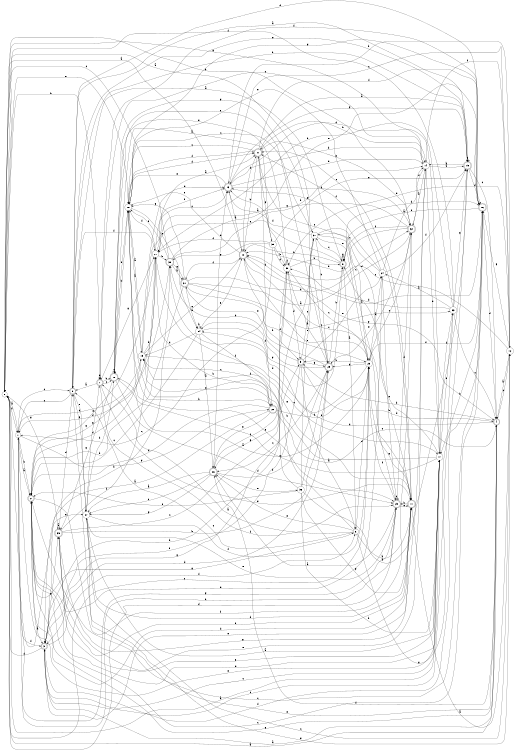 digraph n32_2 {
__start0 [label="" shape="none"];

rankdir=LR;
size="8,5";

s0 [style="filled", color="black", fillcolor="white" shape="circle", label="0"];
s1 [style="filled", color="black", fillcolor="white" shape="circle", label="1"];
s2 [style="rounded,filled", color="black", fillcolor="white" shape="doublecircle", label="2"];
s3 [style="rounded,filled", color="black", fillcolor="white" shape="doublecircle", label="3"];
s4 [style="rounded,filled", color="black", fillcolor="white" shape="doublecircle", label="4"];
s5 [style="rounded,filled", color="black", fillcolor="white" shape="doublecircle", label="5"];
s6 [style="filled", color="black", fillcolor="white" shape="circle", label="6"];
s7 [style="rounded,filled", color="black", fillcolor="white" shape="doublecircle", label="7"];
s8 [style="rounded,filled", color="black", fillcolor="white" shape="doublecircle", label="8"];
s9 [style="rounded,filled", color="black", fillcolor="white" shape="doublecircle", label="9"];
s10 [style="rounded,filled", color="black", fillcolor="white" shape="doublecircle", label="10"];
s11 [style="rounded,filled", color="black", fillcolor="white" shape="doublecircle", label="11"];
s12 [style="filled", color="black", fillcolor="white" shape="circle", label="12"];
s13 [style="rounded,filled", color="black", fillcolor="white" shape="doublecircle", label="13"];
s14 [style="filled", color="black", fillcolor="white" shape="circle", label="14"];
s15 [style="rounded,filled", color="black", fillcolor="white" shape="doublecircle", label="15"];
s16 [style="rounded,filled", color="black", fillcolor="white" shape="doublecircle", label="16"];
s17 [style="filled", color="black", fillcolor="white" shape="circle", label="17"];
s18 [style="filled", color="black", fillcolor="white" shape="circle", label="18"];
s19 [style="filled", color="black", fillcolor="white" shape="circle", label="19"];
s20 [style="filled", color="black", fillcolor="white" shape="circle", label="20"];
s21 [style="rounded,filled", color="black", fillcolor="white" shape="doublecircle", label="21"];
s22 [style="rounded,filled", color="black", fillcolor="white" shape="doublecircle", label="22"];
s23 [style="filled", color="black", fillcolor="white" shape="circle", label="23"];
s24 [style="filled", color="black", fillcolor="white" shape="circle", label="24"];
s25 [style="rounded,filled", color="black", fillcolor="white" shape="doublecircle", label="25"];
s26 [style="rounded,filled", color="black", fillcolor="white" shape="doublecircle", label="26"];
s27 [style="filled", color="black", fillcolor="white" shape="circle", label="27"];
s28 [style="rounded,filled", color="black", fillcolor="white" shape="doublecircle", label="28"];
s29 [style="rounded,filled", color="black", fillcolor="white" shape="doublecircle", label="29"];
s30 [style="filled", color="black", fillcolor="white" shape="circle", label="30"];
s31 [style="rounded,filled", color="black", fillcolor="white" shape="doublecircle", label="31"];
s32 [style="rounded,filled", color="black", fillcolor="white" shape="doublecircle", label="32"];
s33 [style="filled", color="black", fillcolor="white" shape="circle", label="33"];
s34 [style="filled", color="black", fillcolor="white" shape="circle", label="34"];
s35 [style="rounded,filled", color="black", fillcolor="white" shape="doublecircle", label="35"];
s36 [style="filled", color="black", fillcolor="white" shape="circle", label="36"];
s37 [style="filled", color="black", fillcolor="white" shape="circle", label="37"];
s38 [style="rounded,filled", color="black", fillcolor="white" shape="doublecircle", label="38"];
s39 [style="filled", color="black", fillcolor="white" shape="circle", label="39"];
s0 -> s1 [label="a"];
s0 -> s7 [label="b"];
s0 -> s23 [label="c"];
s0 -> s25 [label="d"];
s0 -> s18 [label="e"];
s0 -> s1 [label="f"];
s0 -> s35 [label="g"];
s1 -> s2 [label="a"];
s1 -> s2 [label="b"];
s1 -> s8 [label="c"];
s1 -> s19 [label="d"];
s1 -> s17 [label="e"];
s1 -> s3 [label="f"];
s1 -> s22 [label="g"];
s2 -> s3 [label="a"];
s2 -> s38 [label="b"];
s2 -> s16 [label="c"];
s2 -> s17 [label="d"];
s2 -> s17 [label="e"];
s2 -> s32 [label="f"];
s2 -> s6 [label="g"];
s3 -> s4 [label="a"];
s3 -> s5 [label="b"];
s3 -> s33 [label="c"];
s3 -> s0 [label="d"];
s3 -> s27 [label="e"];
s3 -> s6 [label="f"];
s3 -> s35 [label="g"];
s4 -> s0 [label="a"];
s4 -> s5 [label="b"];
s4 -> s12 [label="c"];
s4 -> s34 [label="d"];
s4 -> s8 [label="e"];
s4 -> s26 [label="f"];
s4 -> s2 [label="g"];
s5 -> s6 [label="a"];
s5 -> s38 [label="b"];
s5 -> s37 [label="c"];
s5 -> s4 [label="d"];
s5 -> s24 [label="e"];
s5 -> s3 [label="f"];
s5 -> s29 [label="g"];
s6 -> s7 [label="a"];
s6 -> s11 [label="b"];
s6 -> s8 [label="c"];
s6 -> s23 [label="d"];
s6 -> s26 [label="e"];
s6 -> s19 [label="f"];
s6 -> s16 [label="g"];
s7 -> s8 [label="a"];
s7 -> s28 [label="b"];
s7 -> s28 [label="c"];
s7 -> s7 [label="d"];
s7 -> s11 [label="e"];
s7 -> s25 [label="f"];
s7 -> s20 [label="g"];
s8 -> s9 [label="a"];
s8 -> s15 [label="b"];
s8 -> s1 [label="c"];
s8 -> s16 [label="d"];
s8 -> s27 [label="e"];
s8 -> s20 [label="f"];
s8 -> s27 [label="g"];
s9 -> s6 [label="a"];
s9 -> s10 [label="b"];
s9 -> s37 [label="c"];
s9 -> s16 [label="d"];
s9 -> s20 [label="e"];
s9 -> s9 [label="f"];
s9 -> s9 [label="g"];
s10 -> s0 [label="a"];
s10 -> s5 [label="b"];
s10 -> s11 [label="c"];
s10 -> s21 [label="d"];
s10 -> s18 [label="e"];
s10 -> s31 [label="f"];
s10 -> s4 [label="g"];
s11 -> s12 [label="a"];
s11 -> s25 [label="b"];
s11 -> s21 [label="c"];
s11 -> s2 [label="d"];
s11 -> s3 [label="e"];
s11 -> s21 [label="f"];
s11 -> s23 [label="g"];
s12 -> s4 [label="a"];
s12 -> s13 [label="b"];
s12 -> s10 [label="c"];
s12 -> s30 [label="d"];
s12 -> s27 [label="e"];
s12 -> s14 [label="f"];
s12 -> s16 [label="g"];
s13 -> s10 [label="a"];
s13 -> s14 [label="b"];
s13 -> s12 [label="c"];
s13 -> s14 [label="d"];
s13 -> s18 [label="e"];
s13 -> s32 [label="f"];
s13 -> s15 [label="g"];
s14 -> s15 [label="a"];
s14 -> s21 [label="b"];
s14 -> s7 [label="c"];
s14 -> s17 [label="d"];
s14 -> s35 [label="e"];
s14 -> s32 [label="f"];
s14 -> s0 [label="g"];
s15 -> s8 [label="a"];
s15 -> s14 [label="b"];
s15 -> s4 [label="c"];
s15 -> s16 [label="d"];
s15 -> s8 [label="e"];
s15 -> s3 [label="f"];
s15 -> s15 [label="g"];
s16 -> s10 [label="a"];
s16 -> s17 [label="b"];
s16 -> s2 [label="c"];
s16 -> s4 [label="d"];
s16 -> s9 [label="e"];
s16 -> s7 [label="f"];
s16 -> s18 [label="g"];
s17 -> s0 [label="a"];
s17 -> s18 [label="b"];
s17 -> s3 [label="c"];
s17 -> s13 [label="d"];
s17 -> s9 [label="e"];
s17 -> s33 [label="f"];
s17 -> s28 [label="g"];
s18 -> s19 [label="a"];
s18 -> s22 [label="b"];
s18 -> s37 [label="c"];
s18 -> s21 [label="d"];
s18 -> s34 [label="e"];
s18 -> s21 [label="f"];
s18 -> s25 [label="g"];
s19 -> s18 [label="a"];
s19 -> s20 [label="b"];
s19 -> s17 [label="c"];
s19 -> s13 [label="d"];
s19 -> s10 [label="e"];
s19 -> s13 [label="f"];
s19 -> s2 [label="g"];
s20 -> s21 [label="a"];
s20 -> s38 [label="b"];
s20 -> s13 [label="c"];
s20 -> s2 [label="d"];
s20 -> s2 [label="e"];
s20 -> s18 [label="f"];
s20 -> s11 [label="g"];
s21 -> s15 [label="a"];
s21 -> s10 [label="b"];
s21 -> s18 [label="c"];
s21 -> s22 [label="d"];
s21 -> s32 [label="e"];
s21 -> s16 [label="f"];
s21 -> s39 [label="g"];
s22 -> s0 [label="a"];
s22 -> s20 [label="b"];
s22 -> s4 [label="c"];
s22 -> s2 [label="d"];
s22 -> s19 [label="e"];
s22 -> s23 [label="f"];
s22 -> s26 [label="g"];
s23 -> s24 [label="a"];
s23 -> s5 [label="b"];
s23 -> s21 [label="c"];
s23 -> s38 [label="d"];
s23 -> s10 [label="e"];
s23 -> s16 [label="f"];
s23 -> s29 [label="g"];
s24 -> s14 [label="a"];
s24 -> s25 [label="b"];
s24 -> s37 [label="c"];
s24 -> s35 [label="d"];
s24 -> s18 [label="e"];
s24 -> s15 [label="f"];
s24 -> s13 [label="g"];
s25 -> s26 [label="a"];
s25 -> s1 [label="b"];
s25 -> s25 [label="c"];
s25 -> s32 [label="d"];
s25 -> s11 [label="e"];
s25 -> s23 [label="f"];
s25 -> s1 [label="g"];
s26 -> s27 [label="a"];
s26 -> s29 [label="b"];
s26 -> s27 [label="c"];
s26 -> s13 [label="d"];
s26 -> s36 [label="e"];
s26 -> s30 [label="f"];
s26 -> s27 [label="g"];
s27 -> s17 [label="a"];
s27 -> s28 [label="b"];
s27 -> s12 [label="c"];
s27 -> s11 [label="d"];
s27 -> s25 [label="e"];
s27 -> s23 [label="f"];
s27 -> s7 [label="g"];
s28 -> s23 [label="a"];
s28 -> s18 [label="b"];
s28 -> s28 [label="c"];
s28 -> s25 [label="d"];
s28 -> s29 [label="e"];
s28 -> s18 [label="f"];
s28 -> s35 [label="g"];
s29 -> s30 [label="a"];
s29 -> s9 [label="b"];
s29 -> s26 [label="c"];
s29 -> s3 [label="d"];
s29 -> s31 [label="e"];
s29 -> s34 [label="f"];
s29 -> s28 [label="g"];
s30 -> s13 [label="a"];
s30 -> s9 [label="b"];
s30 -> s23 [label="c"];
s30 -> s5 [label="d"];
s30 -> s28 [label="e"];
s30 -> s30 [label="f"];
s30 -> s26 [label="g"];
s31 -> s32 [label="a"];
s31 -> s3 [label="b"];
s31 -> s33 [label="c"];
s31 -> s32 [label="d"];
s31 -> s34 [label="e"];
s31 -> s23 [label="f"];
s31 -> s18 [label="g"];
s32 -> s14 [label="a"];
s32 -> s0 [label="b"];
s32 -> s23 [label="c"];
s32 -> s10 [label="d"];
s32 -> s29 [label="e"];
s32 -> s9 [label="f"];
s32 -> s20 [label="g"];
s33 -> s24 [label="a"];
s33 -> s20 [label="b"];
s33 -> s4 [label="c"];
s33 -> s30 [label="d"];
s33 -> s17 [label="e"];
s33 -> s0 [label="f"];
s33 -> s15 [label="g"];
s34 -> s26 [label="a"];
s34 -> s34 [label="b"];
s34 -> s2 [label="c"];
s34 -> s19 [label="d"];
s34 -> s10 [label="e"];
s34 -> s22 [label="f"];
s34 -> s9 [label="g"];
s35 -> s35 [label="a"];
s35 -> s29 [label="b"];
s35 -> s30 [label="c"];
s35 -> s8 [label="d"];
s35 -> s11 [label="e"];
s35 -> s20 [label="f"];
s35 -> s14 [label="g"];
s36 -> s15 [label="a"];
s36 -> s17 [label="b"];
s36 -> s19 [label="c"];
s36 -> s29 [label="d"];
s36 -> s37 [label="e"];
s36 -> s2 [label="f"];
s36 -> s11 [label="g"];
s37 -> s0 [label="a"];
s37 -> s29 [label="b"];
s37 -> s25 [label="c"];
s37 -> s11 [label="d"];
s37 -> s23 [label="e"];
s37 -> s13 [label="f"];
s37 -> s3 [label="g"];
s38 -> s31 [label="a"];
s38 -> s14 [label="b"];
s38 -> s0 [label="c"];
s38 -> s1 [label="d"];
s38 -> s16 [label="e"];
s38 -> s18 [label="f"];
s38 -> s31 [label="g"];
s39 -> s28 [label="a"];
s39 -> s30 [label="b"];
s39 -> s1 [label="c"];
s39 -> s30 [label="d"];
s39 -> s15 [label="e"];
s39 -> s20 [label="f"];
s39 -> s38 [label="g"];

}